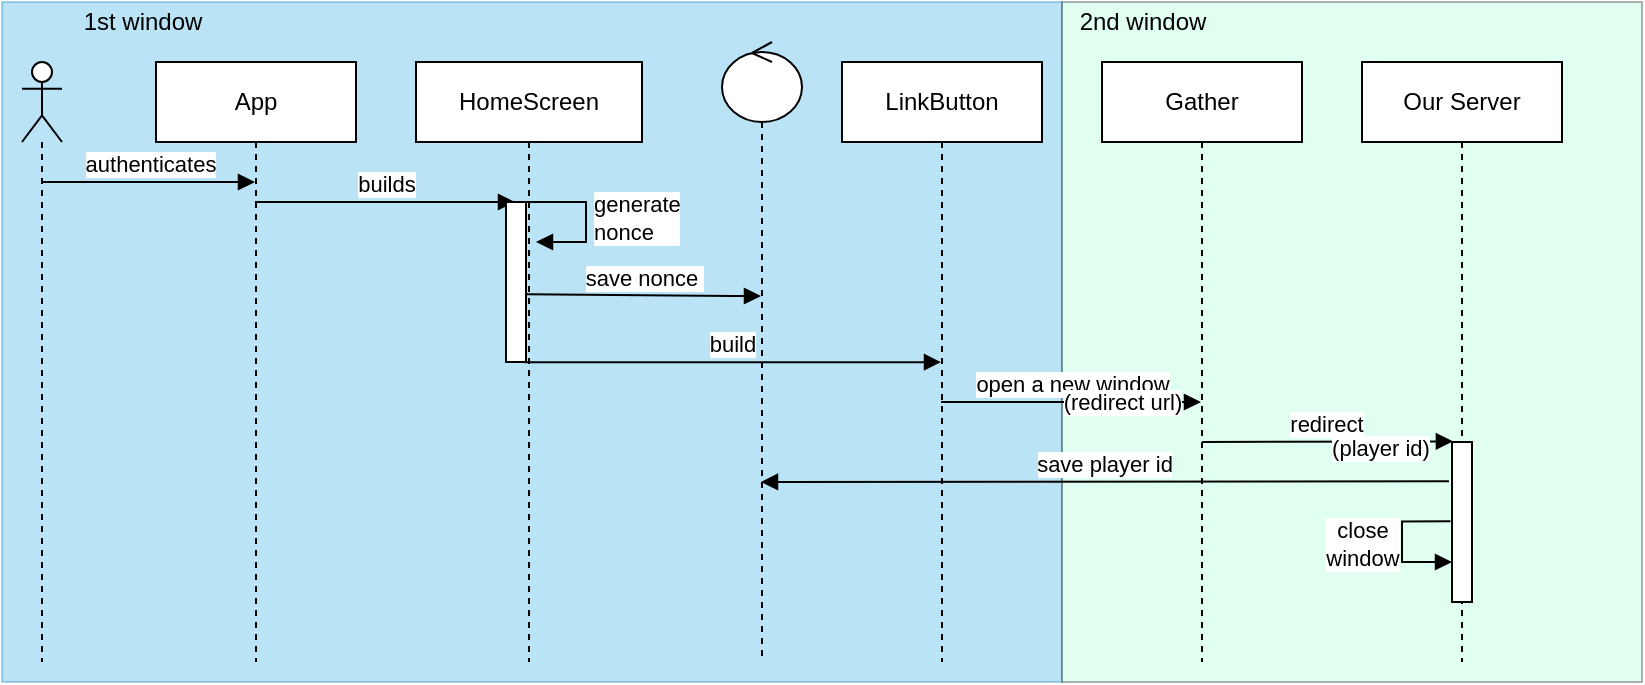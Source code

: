 <mxfile>
    <diagram id="wiSrj0IqjNRHs_H6IwZu" name="Page-1">
        <mxGraphModel dx="723" dy="370" grid="1" gridSize="10" guides="1" tooltips="1" connect="1" arrows="1" fold="1" page="1" pageScale="1" pageWidth="827" pageHeight="1169" math="0" shadow="0">
            <root>
                <mxCell id="0"/>
                <mxCell id="1" parent="0"/>
                <mxCell id="33" value="" style="whiteSpace=wrap;html=1;fillColor=#1ba1e2;opacity=30;fontColor=#ffffff;strokeColor=#006EAF;" vertex="1" parent="1">
                    <mxGeometry width="530" height="340" as="geometry"/>
                </mxCell>
                <mxCell id="31" value="" style="whiteSpace=wrap;html=1;fillColor=#99FFCC;opacity=30;" vertex="1" parent="1">
                    <mxGeometry x="530" width="290" height="340" as="geometry"/>
                </mxCell>
                <mxCell id="2" value="App" style="shape=umlLifeline;perimeter=lifelinePerimeter;whiteSpace=wrap;html=1;container=1;collapsible=0;recursiveResize=0;outlineConnect=0;" vertex="1" parent="1">
                    <mxGeometry x="77" y="30" width="100" height="300" as="geometry"/>
                </mxCell>
                <mxCell id="11" value="builds" style="html=1;verticalAlign=bottom;endArrow=block;" edge="1" parent="2">
                    <mxGeometry width="80" relative="1" as="geometry">
                        <mxPoint x="49.5" y="70" as="sourcePoint"/>
                        <mxPoint x="179.5" y="70" as="targetPoint"/>
                    </mxGeometry>
                </mxCell>
                <mxCell id="3" value="HomeScreen" style="shape=umlLifeline;perimeter=lifelinePerimeter;whiteSpace=wrap;html=1;container=1;collapsible=0;recursiveResize=0;outlineConnect=0;" vertex="1" parent="1">
                    <mxGeometry x="207" y="30" width="113" height="300" as="geometry"/>
                </mxCell>
                <mxCell id="15" value="" style="html=1;points=[];perimeter=orthogonalPerimeter;" vertex="1" parent="3">
                    <mxGeometry x="45" y="70" width="10" height="80" as="geometry"/>
                </mxCell>
                <mxCell id="18" value="generate &lt;br&gt;nonce" style="edgeStyle=orthogonalEdgeStyle;html=1;align=left;spacingLeft=2;endArrow=block;rounded=0;entryX=1;entryY=0;" edge="1" parent="3">
                    <mxGeometry relative="1" as="geometry">
                        <mxPoint x="55" y="70" as="sourcePoint"/>
                        <Array as="points">
                            <mxPoint x="85" y="70"/>
                        </Array>
                        <mxPoint x="60" y="90" as="targetPoint"/>
                    </mxGeometry>
                </mxCell>
                <mxCell id="4" value="LinkButton" style="shape=umlLifeline;perimeter=lifelinePerimeter;whiteSpace=wrap;html=1;container=1;collapsible=0;recursiveResize=0;outlineConnect=0;" vertex="1" parent="1">
                    <mxGeometry x="420" y="30" width="100" height="300" as="geometry"/>
                </mxCell>
                <mxCell id="6" value="Gather" style="shape=umlLifeline;perimeter=lifelinePerimeter;whiteSpace=wrap;html=1;container=1;collapsible=0;recursiveResize=0;outlineConnect=0;" vertex="1" parent="1">
                    <mxGeometry x="550" y="30" width="100" height="300" as="geometry"/>
                </mxCell>
                <mxCell id="25" value="open a new window" style="html=1;verticalAlign=bottom;endArrow=block;" edge="1" parent="6">
                    <mxGeometry width="80" relative="1" as="geometry">
                        <mxPoint x="-80.5" y="170" as="sourcePoint"/>
                        <mxPoint x="49.5" y="170" as="targetPoint"/>
                    </mxGeometry>
                </mxCell>
                <mxCell id="35" value="(redirect url)" style="edgeLabel;html=1;align=center;verticalAlign=middle;resizable=0;points=[];" vertex="1" connectable="0" parent="25">
                    <mxGeometry x="0.473" y="-3" relative="1" as="geometry">
                        <mxPoint x="-5" y="-3" as="offset"/>
                    </mxGeometry>
                </mxCell>
                <mxCell id="28" value="save player id" style="html=1;verticalAlign=bottom;endArrow=block;exitX=-0.154;exitY=0.246;exitDx=0;exitDy=0;exitPerimeter=0;" edge="1" parent="6" source="29">
                    <mxGeometry width="80" relative="1" as="geometry">
                        <mxPoint x="179.5" y="210" as="sourcePoint"/>
                        <mxPoint x="-170.5" y="210" as="targetPoint"/>
                    </mxGeometry>
                </mxCell>
                <mxCell id="7" value="Our Server" style="shape=umlLifeline;perimeter=lifelinePerimeter;whiteSpace=wrap;html=1;container=1;collapsible=0;recursiveResize=0;outlineConnect=0;" vertex="1" parent="1">
                    <mxGeometry x="680" y="30" width="100" height="300" as="geometry"/>
                </mxCell>
                <mxCell id="26" value="redirect" style="html=1;verticalAlign=bottom;endArrow=block;entryX=0.046;entryY=-0.004;entryDx=0;entryDy=0;entryPerimeter=0;" edge="1" parent="7" target="29">
                    <mxGeometry width="80" relative="1" as="geometry">
                        <mxPoint x="-80" y="190" as="sourcePoint"/>
                        <mxPoint x="50" y="190" as="targetPoint"/>
                    </mxGeometry>
                </mxCell>
                <mxCell id="36" value="(player id)" style="edgeLabel;html=1;align=center;verticalAlign=middle;resizable=0;points=[];" vertex="1" connectable="0" parent="26">
                    <mxGeometry x="0.454" y="-2" relative="1" as="geometry">
                        <mxPoint x="-2" y="1" as="offset"/>
                    </mxGeometry>
                </mxCell>
                <mxCell id="29" value="" style="html=1;points=[];perimeter=orthogonalPerimeter;" vertex="1" parent="7">
                    <mxGeometry x="45" y="190" width="10" height="80" as="geometry"/>
                </mxCell>
                <mxCell id="40" value="" style="edgeStyle=orthogonalEdgeStyle;html=1;align=left;spacingLeft=2;endArrow=block;rounded=0;entryX=1;entryY=0;exitX=-0.076;exitY=0.496;exitDx=0;exitDy=0;exitPerimeter=0;" edge="1" parent="7" source="29">
                    <mxGeometry relative="1" as="geometry">
                        <mxPoint x="40" y="230" as="sourcePoint"/>
                        <Array as="points">
                            <mxPoint x="20" y="230"/>
                            <mxPoint x="20" y="250"/>
                        </Array>
                        <mxPoint x="45" y="250" as="targetPoint"/>
                    </mxGeometry>
                </mxCell>
                <mxCell id="42" value="close&lt;br&gt;window" style="edgeLabel;html=1;align=center;verticalAlign=middle;resizable=0;points=[];" vertex="1" connectable="0" parent="40">
                    <mxGeometry x="-0.083" y="-2" relative="1" as="geometry">
                        <mxPoint x="-18" y="3" as="offset"/>
                    </mxGeometry>
                </mxCell>
                <mxCell id="8" value="" style="shape=umlLifeline;participant=umlActor;perimeter=lifelinePerimeter;whiteSpace=wrap;html=1;container=1;collapsible=0;recursiveResize=0;verticalAlign=top;spacingTop=36;outlineConnect=0;" vertex="1" parent="1">
                    <mxGeometry x="10" y="30" width="20" height="300" as="geometry"/>
                </mxCell>
                <mxCell id="9" value="authenticates" style="html=1;verticalAlign=bottom;endArrow=block;" edge="1" parent="8" target="2">
                    <mxGeometry width="80" relative="1" as="geometry">
                        <mxPoint x="10" y="60" as="sourcePoint"/>
                        <mxPoint x="90" y="60" as="targetPoint"/>
                    </mxGeometry>
                </mxCell>
                <mxCell id="21" value="" style="shape=umlLifeline;participant=umlControl;perimeter=lifelinePerimeter;whiteSpace=wrap;html=1;container=1;collapsible=0;recursiveResize=0;verticalAlign=top;spacingTop=36;outlineConnect=0;" vertex="1" parent="1">
                    <mxGeometry x="360" y="20" width="40" height="310" as="geometry"/>
                </mxCell>
                <mxCell id="20" value="save nonce&amp;nbsp;" style="html=1;verticalAlign=bottom;endArrow=block;exitX=1.046;exitY=0.576;exitDx=0;exitDy=0;exitPerimeter=0;" edge="1" parent="1" source="15" target="21">
                    <mxGeometry width="80" relative="1" as="geometry">
                        <mxPoint x="390" y="179.5" as="sourcePoint"/>
                        <mxPoint x="523.5" y="179.5" as="targetPoint"/>
                        <Array as="points">
                            <mxPoint x="360" y="147"/>
                        </Array>
                    </mxGeometry>
                </mxCell>
                <mxCell id="23" value="build" style="html=1;verticalAlign=bottom;endArrow=block;exitX=0.946;exitY=1.001;exitDx=0;exitDy=0;exitPerimeter=0;" edge="1" parent="1" source="15" target="4">
                    <mxGeometry width="80" relative="1" as="geometry">
                        <mxPoint x="265.98" y="179.29" as="sourcePoint"/>
                        <mxPoint x="494.02" y="180.71" as="targetPoint"/>
                        <Array as="points"/>
                    </mxGeometry>
                </mxCell>
                <mxCell id="32" value="2nd window" style="text;html=1;align=center;verticalAlign=middle;resizable=0;points=[];autosize=1;strokeColor=none;fillColor=none;" vertex="1" parent="1">
                    <mxGeometry x="530" width="80" height="20" as="geometry"/>
                </mxCell>
                <mxCell id="34" value="1st window" style="text;html=1;align=center;verticalAlign=middle;resizable=0;points=[];autosize=1;strokeColor=none;fillColor=none;" vertex="1" parent="1">
                    <mxGeometry x="35" width="70" height="20" as="geometry"/>
                </mxCell>
            </root>
        </mxGraphModel>
    </diagram>
</mxfile>